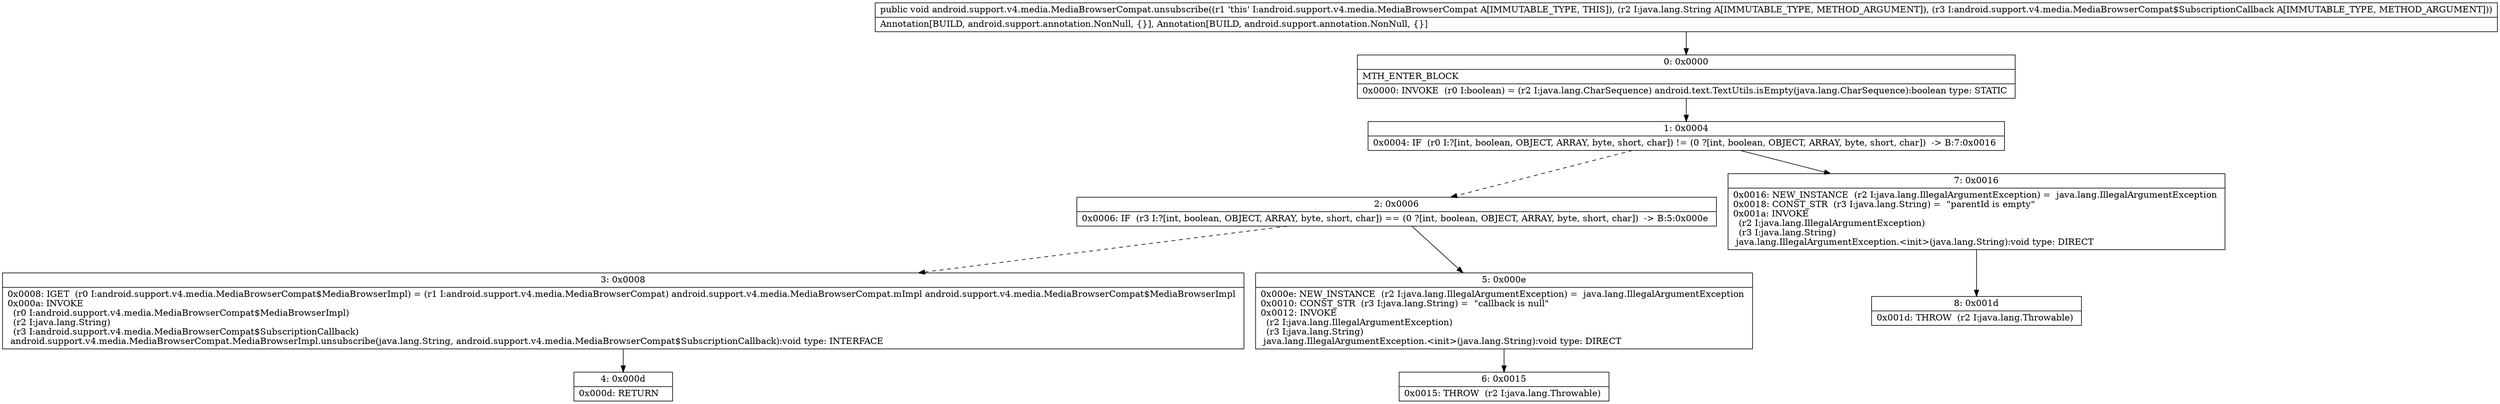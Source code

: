 digraph "CFG forandroid.support.v4.media.MediaBrowserCompat.unsubscribe(Ljava\/lang\/String;Landroid\/support\/v4\/media\/MediaBrowserCompat$SubscriptionCallback;)V" {
Node_0 [shape=record,label="{0\:\ 0x0000|MTH_ENTER_BLOCK\l|0x0000: INVOKE  (r0 I:boolean) = (r2 I:java.lang.CharSequence) android.text.TextUtils.isEmpty(java.lang.CharSequence):boolean type: STATIC \l}"];
Node_1 [shape=record,label="{1\:\ 0x0004|0x0004: IF  (r0 I:?[int, boolean, OBJECT, ARRAY, byte, short, char]) != (0 ?[int, boolean, OBJECT, ARRAY, byte, short, char])  \-\> B:7:0x0016 \l}"];
Node_2 [shape=record,label="{2\:\ 0x0006|0x0006: IF  (r3 I:?[int, boolean, OBJECT, ARRAY, byte, short, char]) == (0 ?[int, boolean, OBJECT, ARRAY, byte, short, char])  \-\> B:5:0x000e \l}"];
Node_3 [shape=record,label="{3\:\ 0x0008|0x0008: IGET  (r0 I:android.support.v4.media.MediaBrowserCompat$MediaBrowserImpl) = (r1 I:android.support.v4.media.MediaBrowserCompat) android.support.v4.media.MediaBrowserCompat.mImpl android.support.v4.media.MediaBrowserCompat$MediaBrowserImpl \l0x000a: INVOKE  \l  (r0 I:android.support.v4.media.MediaBrowserCompat$MediaBrowserImpl)\l  (r2 I:java.lang.String)\l  (r3 I:android.support.v4.media.MediaBrowserCompat$SubscriptionCallback)\l android.support.v4.media.MediaBrowserCompat.MediaBrowserImpl.unsubscribe(java.lang.String, android.support.v4.media.MediaBrowserCompat$SubscriptionCallback):void type: INTERFACE \l}"];
Node_4 [shape=record,label="{4\:\ 0x000d|0x000d: RETURN   \l}"];
Node_5 [shape=record,label="{5\:\ 0x000e|0x000e: NEW_INSTANCE  (r2 I:java.lang.IllegalArgumentException) =  java.lang.IllegalArgumentException \l0x0010: CONST_STR  (r3 I:java.lang.String) =  \"callback is null\" \l0x0012: INVOKE  \l  (r2 I:java.lang.IllegalArgumentException)\l  (r3 I:java.lang.String)\l java.lang.IllegalArgumentException.\<init\>(java.lang.String):void type: DIRECT \l}"];
Node_6 [shape=record,label="{6\:\ 0x0015|0x0015: THROW  (r2 I:java.lang.Throwable) \l}"];
Node_7 [shape=record,label="{7\:\ 0x0016|0x0016: NEW_INSTANCE  (r2 I:java.lang.IllegalArgumentException) =  java.lang.IllegalArgumentException \l0x0018: CONST_STR  (r3 I:java.lang.String) =  \"parentId is empty\" \l0x001a: INVOKE  \l  (r2 I:java.lang.IllegalArgumentException)\l  (r3 I:java.lang.String)\l java.lang.IllegalArgumentException.\<init\>(java.lang.String):void type: DIRECT \l}"];
Node_8 [shape=record,label="{8\:\ 0x001d|0x001d: THROW  (r2 I:java.lang.Throwable) \l}"];
MethodNode[shape=record,label="{public void android.support.v4.media.MediaBrowserCompat.unsubscribe((r1 'this' I:android.support.v4.media.MediaBrowserCompat A[IMMUTABLE_TYPE, THIS]), (r2 I:java.lang.String A[IMMUTABLE_TYPE, METHOD_ARGUMENT]), (r3 I:android.support.v4.media.MediaBrowserCompat$SubscriptionCallback A[IMMUTABLE_TYPE, METHOD_ARGUMENT]))  | Annotation[BUILD, android.support.annotation.NonNull, \{\}], Annotation[BUILD, android.support.annotation.NonNull, \{\}]\l}"];
MethodNode -> Node_0;
Node_0 -> Node_1;
Node_1 -> Node_2[style=dashed];
Node_1 -> Node_7;
Node_2 -> Node_3[style=dashed];
Node_2 -> Node_5;
Node_3 -> Node_4;
Node_5 -> Node_6;
Node_7 -> Node_8;
}

